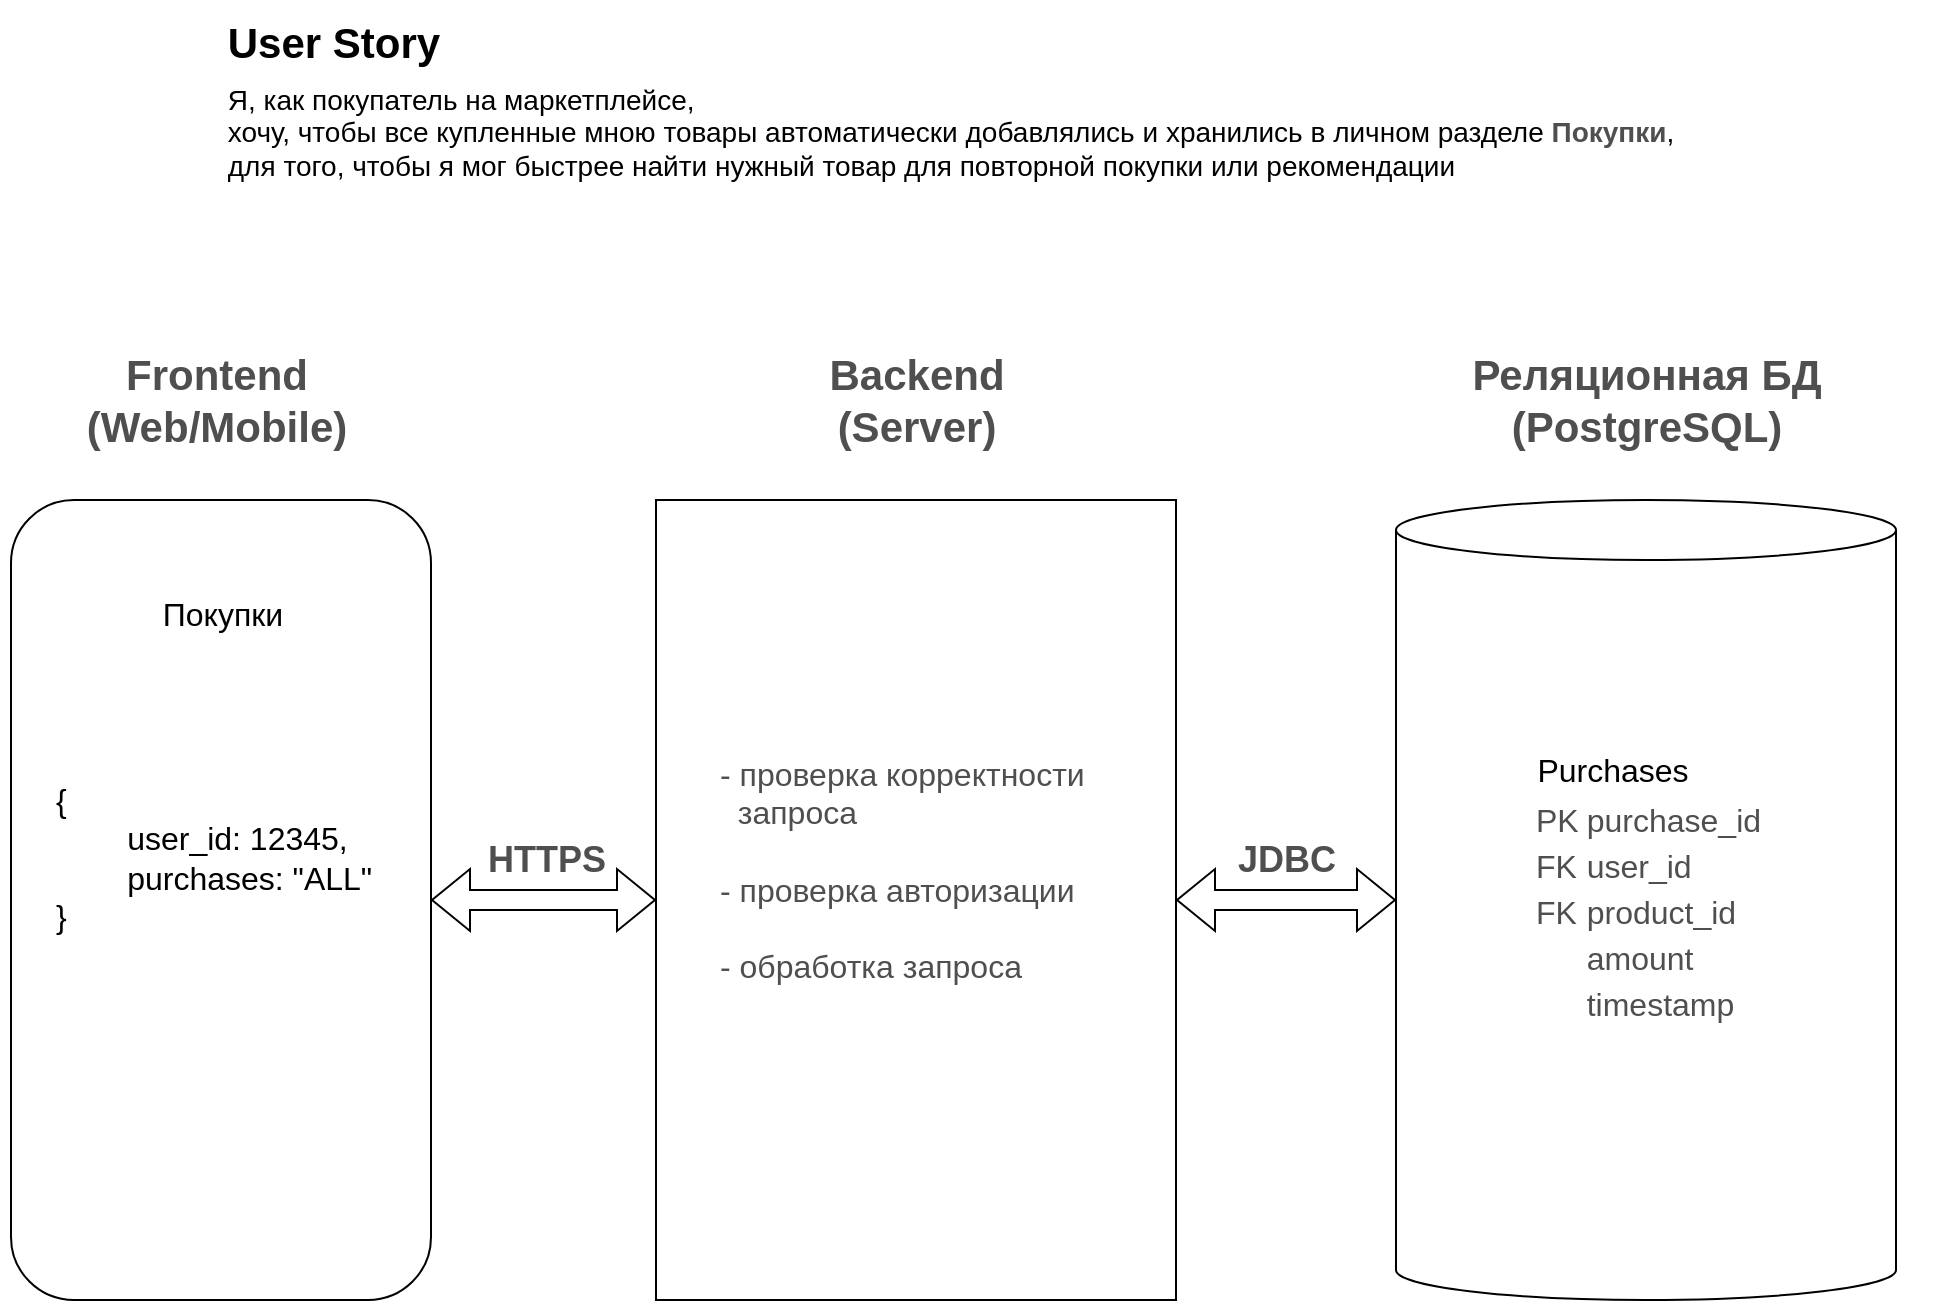 <mxfile version="24.8.3">
  <diagram id="2TKttziCWqF4_FCCptZ_" name="Страница — 1">
    <mxGraphModel dx="1432" dy="951" grid="1" gridSize="10" guides="1" tooltips="1" connect="1" arrows="1" fold="1" page="1" pageScale="1" pageWidth="1169" pageHeight="827" math="0" shadow="0">
      <root>
        <mxCell id="0" />
        <mxCell id="1" parent="0" />
        <mxCell id="VzHMtlCGhFAVTQZ3HAnI-1" value="&lt;div style=&quot;text-align: left;&quot;&gt;&lt;b style=&quot;background-color: initial;&quot;&gt;&lt;font style=&quot;font-size: 21px;&quot;&gt;User Story&lt;/font&gt;&lt;/b&gt;&lt;/div&gt;&lt;div style=&quot;text-align: left; font-size: 6px;&quot;&gt;&lt;br&gt;&lt;/div&gt;&lt;div&gt;&lt;div&gt;&lt;div style=&quot;text-align: left;&quot;&gt;&lt;span style=&quot;font-size: 14px;&quot;&gt;Я, как покупатель на маркетплейсе,&lt;/span&gt;&lt;/div&gt;&lt;div style=&quot;text-align: left;&quot;&gt;&lt;span style=&quot;font-size: 14px;&quot;&gt;хочу, чтобы все купленные мною товары автоматически добавлялись и хранились в личном разделе &lt;b&gt;&lt;font color=&quot;#4f4f4f&quot;&gt;Покупки&lt;/font&gt;&lt;/b&gt;,&lt;/span&gt;&lt;/div&gt;&lt;div style=&quot;text-align: left;&quot;&gt;&lt;span style=&quot;font-size: 14px;&quot;&gt;для того, чтобы я мог быстрее найти нужный товар для повторной покупки или рекомендации&lt;/span&gt;&lt;/div&gt;&lt;/div&gt;&lt;/div&gt;" style="text;html=1;align=center;verticalAlign=middle;resizable=0;points=[];autosize=1;strokeColor=none;fillColor=none;" vertex="1" parent="1">
          <mxGeometry x="210" y="60" width="750" height="100" as="geometry" />
        </mxCell>
        <mxCell id="VzHMtlCGhFAVTQZ3HAnI-9" value="" style="group" vertex="1" connectable="0" parent="1">
          <mxGeometry x="808" y="230" width="270" height="480" as="geometry" />
        </mxCell>
        <mxCell id="VzHMtlCGhFAVTQZ3HAnI-2" value="" style="shape=cylinder3;whiteSpace=wrap;html=1;boundedLbl=1;backgroundOutline=1;size=15;align=left;" vertex="1" parent="VzHMtlCGhFAVTQZ3HAnI-9">
          <mxGeometry y="80" width="250" height="400" as="geometry" />
        </mxCell>
        <mxCell id="VzHMtlCGhFAVTQZ3HAnI-6" value="&lt;b style=&quot;font-size: 21px;&quot;&gt;&lt;font color=&quot;#4f4f4f&quot;&gt;Реляционная БД&lt;br&gt;(PostgreSQL)&lt;/font&gt;&lt;/b&gt;" style="text;html=1;align=center;verticalAlign=middle;resizable=0;points=[];autosize=1;strokeColor=none;fillColor=none;" vertex="1" parent="VzHMtlCGhFAVTQZ3HAnI-9">
          <mxGeometry x="25" width="200" height="60" as="geometry" />
        </mxCell>
        <mxCell id="VzHMtlCGhFAVTQZ3HAnI-24" value="" style="group" vertex="1" connectable="0" parent="VzHMtlCGhFAVTQZ3HAnI-9">
          <mxGeometry x="58" y="200" width="147" height="151" as="geometry" />
        </mxCell>
        <mxCell id="VzHMtlCGhFAVTQZ3HAnI-21" value="&lt;font style=&quot;font-size: 16px;&quot; color=&quot;#4f4f4f&quot;&gt;&lt;span style=&quot;font-size: 16px;&quot;&gt;&lt;/span&gt;&lt;/font&gt;&lt;table style=&quot;font-size: 16px;&quot;&gt;&lt;tbody&gt;&lt;tr&gt;&lt;td&gt;&lt;font color=&quot;#4f4f4f&quot; style=&quot;font-size: 16px;&quot;&gt;PK&lt;/font&gt;&lt;/td&gt;&lt;td&gt;&lt;font color=&quot;#4f4f4f&quot; style=&quot;font-size: 16px;&quot;&gt;purchase_id&lt;/font&gt;&lt;/td&gt;&lt;/tr&gt;&lt;tr&gt;&lt;td&gt;&lt;font color=&quot;#4f4f4f&quot; style=&quot;font-size: 16px;&quot;&gt;FK&lt;/font&gt;&lt;/td&gt;&lt;td&gt;&lt;font color=&quot;#4f4f4f&quot; style=&quot;font-size: 16px;&quot;&gt;user_id&lt;/font&gt;&lt;/td&gt;&lt;/tr&gt;&lt;tr&gt;&lt;td&gt;&lt;font color=&quot;#4f4f4f&quot; style=&quot;font-size: 16px;&quot;&gt;FK&lt;/font&gt;&lt;/td&gt;&lt;td&gt;&lt;font color=&quot;#4f4f4f&quot; style=&quot;font-size: 16px;&quot;&gt;product_id&lt;/font&gt;&lt;/td&gt;&lt;/tr&gt;&lt;tr&gt;&lt;td&gt;&lt;font color=&quot;#4f4f4f&quot; style=&quot;font-size: 16px;&quot;&gt;&lt;br&gt;&lt;/font&gt;&lt;/td&gt;&lt;td&gt;&lt;font color=&quot;#4f4f4f&quot; style=&quot;font-size: 16px;&quot;&gt;amount&lt;/font&gt;&lt;/td&gt;&lt;/tr&gt;&lt;tr&gt;&lt;td&gt;&lt;font color=&quot;#4f4f4f&quot; style=&quot;font-size: 16px;&quot;&gt;&lt;br&gt;&lt;/font&gt;&lt;/td&gt;&lt;td&gt;&lt;font color=&quot;#4f4f4f&quot;&gt;&lt;font style=&quot;font-size: 16px;&quot;&gt;timestamp&lt;/font&gt;&lt;br&gt;&lt;/font&gt;&lt;/td&gt;&lt;/tr&gt;&lt;/tbody&gt;&lt;/table&gt;&lt;div&gt;&lt;div&gt;&lt;font color=&quot;#4f4f4f&quot;&gt;&lt;span style=&quot;font-size: 16px;&quot;&gt;&lt;/span&gt;&lt;/font&gt;&lt;/div&gt;&lt;/div&gt;" style="text;html=1;align=left;verticalAlign=middle;resizable=0;points=[];autosize=1;strokeColor=none;fillColor=none;" vertex="1" parent="VzHMtlCGhFAVTQZ3HAnI-24">
          <mxGeometry x="7" y="21" width="140" height="130" as="geometry" />
        </mxCell>
        <mxCell id="VzHMtlCGhFAVTQZ3HAnI-23" value="&lt;div style=&quot;font-size: 16px;&quot;&gt;&lt;span style=&quot;text-align: left;&quot;&gt;Purchases&lt;/span&gt;&lt;br&gt;&lt;/div&gt;" style="text;html=1;align=center;verticalAlign=middle;resizable=0;points=[];autosize=1;strokeColor=none;fillColor=none;" vertex="1" parent="VzHMtlCGhFAVTQZ3HAnI-24">
          <mxGeometry width="100" height="30" as="geometry" />
        </mxCell>
        <mxCell id="VzHMtlCGhFAVTQZ3HAnI-10" value="" style="group" vertex="1" connectable="0" parent="1">
          <mxGeometry x="438" y="250" width="320" height="460" as="geometry" />
        </mxCell>
        <mxCell id="VzHMtlCGhFAVTQZ3HAnI-4" value="&lt;div style=&quot;font-size: 16px;&quot;&gt;&lt;div style=&quot;font-size: 13px;&quot;&gt;&lt;br&gt;&lt;/div&gt;&lt;/div&gt;" style="rounded=0;whiteSpace=wrap;html=1;align=left;" vertex="1" parent="VzHMtlCGhFAVTQZ3HAnI-10">
          <mxGeometry y="60" width="260" height="400" as="geometry" />
        </mxCell>
        <mxCell id="VzHMtlCGhFAVTQZ3HAnI-7" value="&lt;font color=&quot;#4f4f4f&quot;&gt;&lt;span style=&quot;font-size: 21px;&quot;&gt;&lt;b&gt;Backend&lt;/b&gt;&lt;/span&gt;&lt;/font&gt;&lt;div&gt;&lt;font color=&quot;#4f4f4f&quot;&gt;&lt;span style=&quot;font-size: 21px;&quot;&gt;&lt;b&gt;(Server)&lt;/b&gt;&lt;/span&gt;&lt;/font&gt;&lt;/div&gt;" style="text;html=1;align=center;verticalAlign=middle;resizable=0;points=[];autosize=1;strokeColor=none;fillColor=none;" vertex="1" parent="VzHMtlCGhFAVTQZ3HAnI-10">
          <mxGeometry x="75" y="-20" width="110" height="60" as="geometry" />
        </mxCell>
        <mxCell id="VzHMtlCGhFAVTQZ3HAnI-22" value="&lt;font color=&quot;#4f4f4f&quot;&gt;&lt;span style=&quot;font-size: 16px;&quot;&gt;- проверка корректности&amp;nbsp;&lt;/span&gt;&lt;/font&gt;&lt;div&gt;&lt;font color=&quot;#4f4f4f&quot;&gt;&lt;span style=&quot;font-size: 16px;&quot;&gt;&amp;nbsp; запроса&lt;/span&gt;&lt;/font&gt;&lt;/div&gt;&lt;div&gt;&lt;font color=&quot;#4f4f4f&quot;&gt;&lt;span style=&quot;font-size: 16px;&quot;&gt;&lt;br&gt;&lt;/span&gt;&lt;/font&gt;&lt;/div&gt;&lt;div&gt;&lt;font color=&quot;#4f4f4f&quot;&gt;&lt;span style=&quot;font-size: 16px;&quot;&gt;- проверка авторизации&lt;/span&gt;&lt;/font&gt;&lt;/div&gt;&lt;div&gt;&lt;font color=&quot;#4f4f4f&quot;&gt;&lt;span style=&quot;font-size: 16px;&quot;&gt;&lt;br&gt;&lt;/span&gt;&lt;/font&gt;&lt;/div&gt;&lt;div&gt;&lt;font color=&quot;#4f4f4f&quot;&gt;&lt;span style=&quot;font-size: 16px;&quot;&gt;- обработка запроса&amp;nbsp;&lt;/span&gt;&lt;/font&gt;&lt;/div&gt;" style="text;html=1;align=left;verticalAlign=middle;resizable=0;points=[];autosize=1;strokeColor=none;fillColor=none;" vertex="1" parent="VzHMtlCGhFAVTQZ3HAnI-10">
          <mxGeometry x="30" y="180" width="210" height="130" as="geometry" />
        </mxCell>
        <mxCell id="VzHMtlCGhFAVTQZ3HAnI-11" value="" style="group" vertex="1" connectable="0" parent="1">
          <mxGeometry x="110" y="250" width="215.5" height="460" as="geometry" />
        </mxCell>
        <mxCell id="VzHMtlCGhFAVTQZ3HAnI-3" value="" style="rounded=1;whiteSpace=wrap;html=1;" vertex="1" parent="VzHMtlCGhFAVTQZ3HAnI-11">
          <mxGeometry x="5.5" y="60" width="210" height="400" as="geometry" />
        </mxCell>
        <mxCell id="VzHMtlCGhFAVTQZ3HAnI-8" value="&lt;font color=&quot;#4f4f4f&quot;&gt;&lt;span style=&quot;font-size: 21px;&quot;&gt;&lt;b&gt;Frontend&lt;/b&gt;&lt;/span&gt;&lt;/font&gt;&lt;div&gt;&lt;font color=&quot;#4f4f4f&quot;&gt;&lt;span style=&quot;font-size: 21px;&quot;&gt;&lt;b&gt;(Web/Mobile)&lt;/b&gt;&lt;/span&gt;&lt;/font&gt;&lt;/div&gt;" style="text;html=1;align=center;verticalAlign=middle;resizable=0;points=[];autosize=1;strokeColor=none;fillColor=none;" vertex="1" parent="VzHMtlCGhFAVTQZ3HAnI-11">
          <mxGeometry x="32.75" y="-20" width="150" height="60" as="geometry" />
        </mxCell>
        <mxCell id="VzHMtlCGhFAVTQZ3HAnI-18" value="&lt;div&gt;&lt;div style=&quot;font-size: 16px;&quot;&gt;&lt;font style=&quot;font-size: 16px;&quot;&gt;Покупки&lt;/font&gt;&lt;/div&gt;&lt;/div&gt;" style="text;html=1;align=center;verticalAlign=middle;resizable=0;points=[];autosize=1;strokeColor=none;fillColor=none;" vertex="1" parent="VzHMtlCGhFAVTQZ3HAnI-11">
          <mxGeometry x="71.5" y="101" width="78" height="31" as="geometry" />
        </mxCell>
        <mxCell id="VzHMtlCGhFAVTQZ3HAnI-20" value="&lt;div style=&quot;font-size: 16px;&quot;&gt;&lt;span style=&quot;background-color: initial;&quot;&gt;{&lt;/span&gt;&lt;br&gt;&lt;/div&gt;&lt;div style=&quot;font-size: 16px;&quot;&gt;&lt;span style=&quot;white-space: pre;&quot;&gt;&#x9;&lt;/span&gt;user_id: 12345,&lt;/div&gt;&lt;div style=&quot;font-size: 16px;&quot;&gt;&lt;span style=&quot;white-space: pre;&quot;&gt;&#x9;&lt;/span&gt;purchases: &quot;ALL&quot;&lt;/div&gt;&lt;div style=&quot;font-size: 16px;&quot;&gt;}&lt;/div&gt;" style="text;html=1;align=left;verticalAlign=middle;resizable=0;points=[];autosize=1;strokeColor=none;fillColor=none;" vertex="1" parent="VzHMtlCGhFAVTQZ3HAnI-11">
          <mxGeometry x="25.5" y="194" width="180" height="90" as="geometry" />
        </mxCell>
        <mxCell id="VzHMtlCGhFAVTQZ3HAnI-12" value="" style="shape=flexArrow;endArrow=classic;startArrow=classic;html=1;rounded=0;entryX=0;entryY=0.5;entryDx=0;entryDy=0;" edge="1" parent="1" source="VzHMtlCGhFAVTQZ3HAnI-3" target="VzHMtlCGhFAVTQZ3HAnI-4">
          <mxGeometry width="100" height="100" relative="1" as="geometry">
            <mxPoint x="328" y="510" as="sourcePoint" />
            <mxPoint x="428" y="510" as="targetPoint" />
          </mxGeometry>
        </mxCell>
        <mxCell id="VzHMtlCGhFAVTQZ3HAnI-13" value="" style="shape=flexArrow;endArrow=classic;startArrow=classic;html=1;rounded=0;entryX=0;entryY=0.5;entryDx=0;entryDy=0;" edge="1" parent="1">
          <mxGeometry width="100" height="100" relative="1" as="geometry">
            <mxPoint x="698" y="510" as="sourcePoint" />
            <mxPoint x="808" y="510" as="targetPoint" />
          </mxGeometry>
        </mxCell>
        <mxCell id="VzHMtlCGhFAVTQZ3HAnI-14" value="&lt;b&gt;&lt;font color=&quot;#4f4f4f&quot; style=&quot;font-size: 18px;&quot;&gt;HTTPS&lt;/font&gt;&lt;/b&gt;" style="text;html=1;align=center;verticalAlign=middle;resizable=0;points=[];autosize=1;strokeColor=none;fillColor=none;" vertex="1" parent="1">
          <mxGeometry x="343" y="470" width="80" height="40" as="geometry" />
        </mxCell>
        <mxCell id="VzHMtlCGhFAVTQZ3HAnI-16" value="&lt;b&gt;&lt;font color=&quot;#4f4f4f&quot; style=&quot;font-size: 18px;&quot;&gt;JDBC&lt;/font&gt;&lt;/b&gt;" style="text;html=1;align=center;verticalAlign=middle;resizable=0;points=[];autosize=1;strokeColor=none;fillColor=none;" vertex="1" parent="1">
          <mxGeometry x="718" y="470" width="70" height="40" as="geometry" />
        </mxCell>
      </root>
    </mxGraphModel>
  </diagram>
</mxfile>
